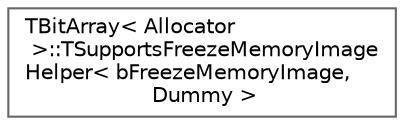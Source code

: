 digraph "Graphical Class Hierarchy"
{
 // INTERACTIVE_SVG=YES
 // LATEX_PDF_SIZE
  bgcolor="transparent";
  edge [fontname=Helvetica,fontsize=10,labelfontname=Helvetica,labelfontsize=10];
  node [fontname=Helvetica,fontsize=10,shape=box,height=0.2,width=0.4];
  rankdir="LR";
  Node0 [id="Node000000",label="TBitArray\< Allocator\l \>::TSupportsFreezeMemoryImage\lHelper\< bFreezeMemoryImage,\l Dummy \>",height=0.2,width=0.4,color="grey40", fillcolor="white", style="filled",URL="$de/dd2/structTBitArray_1_1TSupportsFreezeMemoryImageHelper.html",tooltip=" "];
}

